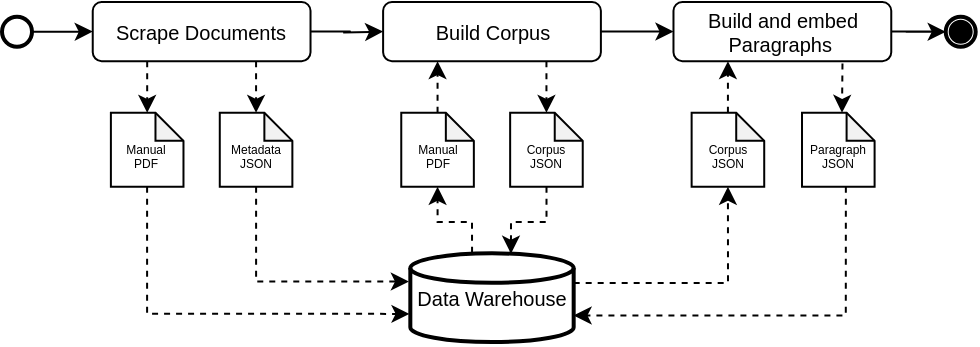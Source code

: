 <mxfile version="14.9.6" type="device"><diagram id="C5RBs43oDa-KdzZeNtuy" name="Page-1"><mxGraphModel dx="687" dy="391" grid="1" gridSize="10" guides="1" tooltips="1" connect="1" arrows="1" fold="1" page="1" pageScale="1" pageWidth="827" pageHeight="1169" math="0" shadow="0"><root><mxCell id="WIyWlLk6GJQsqaUBKTNV-0"/><mxCell id="WIyWlLk6GJQsqaUBKTNV-1" parent="WIyWlLk6GJQsqaUBKTNV-0"/><mxCell id="9Pn3v0TZCkBnifpOhc8W-12" style="edgeStyle=orthogonalEdgeStyle;rounded=0;orthogonalLoop=1;jettySize=auto;html=1;fontSize=9;fontColor=#000000;strokeColor=#000000;" edge="1" parent="WIyWlLk6GJQsqaUBKTNV-1" source="WIyWlLk6GJQsqaUBKTNV-3"><mxGeometry x="110" y="500" as="geometry"><mxPoint x="300.556" y="514.783" as="targetPoint"/></mxGeometry></mxCell><mxCell id="WIyWlLk6GJQsqaUBKTNV-3" value="Scrape Documents" style="rounded=1;whiteSpace=wrap;html=1;fontSize=10;glass=0;strokeWidth=1;shadow=0;strokeColor=#000000;fillColor=none;fontColor=#000000;" parent="WIyWlLk6GJQsqaUBKTNV-1" vertex="1"><mxGeometry x="155.37" y="500" width="108.889" height="29.565" as="geometry"/></mxCell><mxCell id="WIyWlLk6GJQsqaUBKTNV-7" value="Build Corpus" style="rounded=1;whiteSpace=wrap;html=1;fontSize=10;glass=0;strokeWidth=1;shadow=0;strokeColor=#000000;fillColor=none;fontColor=#000000;" parent="WIyWlLk6GJQsqaUBKTNV-1" vertex="1"><mxGeometry x="300.556" y="500" width="108.889" height="29.565" as="geometry"/></mxCell><mxCell id="WIyWlLk6GJQsqaUBKTNV-12" value="Build and embed Paragraphs&amp;nbsp;" style="rounded=1;whiteSpace=wrap;html=1;fontSize=10;glass=0;strokeWidth=1;shadow=0;strokeColor=#000000;fillColor=none;fontColor=#000000;" parent="WIyWlLk6GJQsqaUBKTNV-1" vertex="1"><mxGeometry x="445.741" y="500" width="108.889" height="29.565" as="geometry"/></mxCell><mxCell id="9Pn3v0TZCkBnifpOhc8W-14" style="edgeStyle=orthogonalEdgeStyle;rounded=0;orthogonalLoop=1;jettySize=auto;html=1;entryX=0;entryY=0.5;entryDx=0;entryDy=0;fontSize=9;fontColor=#000000;strokeColor=#000000;" edge="1" parent="WIyWlLk6GJQsqaUBKTNV-1" source="WIyWlLk6GJQsqaUBKTNV-7" target="WIyWlLk6GJQsqaUBKTNV-12"><mxGeometry x="110" y="500" as="geometry"/></mxCell><mxCell id="9Pn3v0TZCkBnifpOhc8W-6" style="edgeStyle=orthogonalEdgeStyle;rounded=0;orthogonalLoop=1;jettySize=auto;html=1;entryX=0;entryY=0.5;entryDx=0;entryDy=0;fontColor=#000000;strokeColor=#000000;" edge="1" parent="WIyWlLk6GJQsqaUBKTNV-1" source="9Pn3v0TZCkBnifpOhc8W-5" target="WIyWlLk6GJQsqaUBKTNV-3"><mxGeometry x="110" y="500" as="geometry"/></mxCell><mxCell id="9Pn3v0TZCkBnifpOhc8W-5" value="" style="strokeWidth=2;html=1;shape=mxgraph.flowchart.start_2;whiteSpace=wrap;fontColor=#000000;fillColor=none;strokeColor=#000000;" vertex="1" parent="WIyWlLk6GJQsqaUBKTNV-1"><mxGeometry x="110" y="507.391" width="15" height="15" as="geometry"/></mxCell><mxCell id="9Pn3v0TZCkBnifpOhc8W-7" value="&lt;font style=&quot;font-size: 10px&quot;&gt;Data Warehouse&lt;/font&gt;" style="strokeWidth=2;html=1;shape=mxgraph.flowchart.database;whiteSpace=wrap;fontColor=#000000;fillColor=none;strokeColor=#000000;" vertex="1" parent="WIyWlLk6GJQsqaUBKTNV-1"><mxGeometry x="314.167" y="625.652" width="81.667" height="44.348" as="geometry"/></mxCell><mxCell id="9Pn3v0TZCkBnifpOhc8W-37" style="edgeStyle=orthogonalEdgeStyle;rounded=0;orthogonalLoop=1;jettySize=auto;html=1;entryX=-0.005;entryY=0.683;entryDx=0;entryDy=0;entryPerimeter=0;dashed=1;fontSize=9;fontColor=#000000;strokeColor=#000000;" edge="1" parent="WIyWlLk6GJQsqaUBKTNV-1" source="9Pn3v0TZCkBnifpOhc8W-8" target="9Pn3v0TZCkBnifpOhc8W-7"><mxGeometry x="110" y="500" as="geometry"><Array as="points"><mxPoint x="182.593" y="655.957"/></Array></mxGeometry></mxCell><mxCell id="9Pn3v0TZCkBnifpOhc8W-8" value="&lt;br&gt;Manual&lt;br style=&quot;font-size: 6px&quot;&gt;PDF" style="shape=note;whiteSpace=wrap;html=1;backgroundOutline=1;darkOpacity=0.05;fontColor=#000000;strokeColor=#000000;fillColor=none;size=14;fontSize=6;" vertex="1" parent="WIyWlLk6GJQsqaUBKTNV-1"><mxGeometry x="164.444" y="555.435" width="36.296" height="36.957" as="geometry"/></mxCell><mxCell id="9Pn3v0TZCkBnifpOhc8W-21" style="edgeStyle=orthogonalEdgeStyle;rounded=0;orthogonalLoop=1;jettySize=auto;html=1;exitX=0.25;exitY=1;exitDx=0;exitDy=0;entryX=0.5;entryY=0;entryDx=0;entryDy=0;entryPerimeter=0;fontSize=9;fontColor=#000000;strokeColor=#000000;dashed=1;" edge="1" parent="WIyWlLk6GJQsqaUBKTNV-1" source="WIyWlLk6GJQsqaUBKTNV-3" target="9Pn3v0TZCkBnifpOhc8W-8"><mxGeometry x="110" y="500" as="geometry"/></mxCell><mxCell id="9Pn3v0TZCkBnifpOhc8W-38" style="edgeStyle=orthogonalEdgeStyle;rounded=0;orthogonalLoop=1;jettySize=auto;html=1;entryX=-0.009;entryY=0.319;entryDx=0;entryDy=0;entryPerimeter=0;dashed=1;fontSize=9;fontColor=#000000;strokeColor=#000000;" edge="1" parent="WIyWlLk6GJQsqaUBKTNV-1" source="9Pn3v0TZCkBnifpOhc8W-10" target="9Pn3v0TZCkBnifpOhc8W-7"><mxGeometry x="110" y="500" as="geometry"><Array as="points"><mxPoint x="237.037" y="639.696"/></Array></mxGeometry></mxCell><mxCell id="9Pn3v0TZCkBnifpOhc8W-10" value="&lt;br&gt;Metadata&lt;br style=&quot;font-size: 6px&quot;&gt;JSON" style="shape=note;whiteSpace=wrap;html=1;backgroundOutline=1;darkOpacity=0.05;fontColor=#000000;strokeColor=#000000;fillColor=none;size=14;fontSize=6;" vertex="1" parent="WIyWlLk6GJQsqaUBKTNV-1"><mxGeometry x="218.889" y="555.435" width="36.296" height="36.957" as="geometry"/></mxCell><mxCell id="9Pn3v0TZCkBnifpOhc8W-23" style="edgeStyle=orthogonalEdgeStyle;rounded=0;orthogonalLoop=1;jettySize=auto;html=1;exitX=0.75;exitY=1;exitDx=0;exitDy=0;entryX=0.5;entryY=0;entryDx=0;entryDy=0;entryPerimeter=0;dashed=1;fontSize=9;fontColor=#000000;strokeColor=#000000;" edge="1" parent="WIyWlLk6GJQsqaUBKTNV-1" source="WIyWlLk6GJQsqaUBKTNV-3" target="9Pn3v0TZCkBnifpOhc8W-10"><mxGeometry x="110" y="500" as="geometry"/></mxCell><mxCell id="9Pn3v0TZCkBnifpOhc8W-30" style="edgeStyle=orthogonalEdgeStyle;rounded=0;orthogonalLoop=1;jettySize=auto;html=1;exitX=0.5;exitY=0;exitDx=0;exitDy=0;exitPerimeter=0;entryX=0.25;entryY=1;entryDx=0;entryDy=0;dashed=1;fontSize=9;fontColor=#000000;strokeColor=#000000;" edge="1" parent="WIyWlLk6GJQsqaUBKTNV-1" source="9Pn3v0TZCkBnifpOhc8W-13" target="WIyWlLk6GJQsqaUBKTNV-7"><mxGeometry x="110" y="500" as="geometry"/></mxCell><mxCell id="9Pn3v0TZCkBnifpOhc8W-13" value="&lt;br&gt;Manual&lt;br style=&quot;font-size: 6px&quot;&gt;PDF" style="shape=note;whiteSpace=wrap;html=1;backgroundOutline=1;darkOpacity=0.05;fontColor=#000000;strokeColor=#000000;fillColor=none;size=14;fontSize=6;" vertex="1" parent="WIyWlLk6GJQsqaUBKTNV-1"><mxGeometry x="309.63" y="555.435" width="36.296" height="36.957" as="geometry"/></mxCell><mxCell id="9Pn3v0TZCkBnifpOhc8W-29" style="edgeStyle=orthogonalEdgeStyle;rounded=0;orthogonalLoop=1;jettySize=auto;html=1;entryX=0.5;entryY=1;entryDx=0;entryDy=0;entryPerimeter=0;dashed=1;fontSize=9;fontColor=#000000;strokeColor=#000000;exitX=0.378;exitY=-0.006;exitDx=0;exitDy=0;exitPerimeter=0;" edge="1" parent="WIyWlLk6GJQsqaUBKTNV-1" source="9Pn3v0TZCkBnifpOhc8W-7" target="9Pn3v0TZCkBnifpOhc8W-13"><mxGeometry x="110" y="500" as="geometry"><Array as="points"><mxPoint x="345" y="610"/><mxPoint x="328" y="610"/></Array></mxGeometry></mxCell><mxCell id="9Pn3v0TZCkBnifpOhc8W-31" style="edgeStyle=orthogonalEdgeStyle;rounded=0;orthogonalLoop=1;jettySize=auto;html=1;entryX=0.616;entryY=0.005;entryDx=0;entryDy=0;entryPerimeter=0;dashed=1;fontSize=9;fontColor=#000000;strokeColor=#000000;" edge="1" parent="WIyWlLk6GJQsqaUBKTNV-1" source="9Pn3v0TZCkBnifpOhc8W-15" target="9Pn3v0TZCkBnifpOhc8W-7"><mxGeometry x="110" y="500" as="geometry"><Array as="points"><mxPoint x="382" y="610"/><mxPoint x="365" y="610"/></Array></mxGeometry></mxCell><mxCell id="9Pn3v0TZCkBnifpOhc8W-15" value="&lt;br&gt;Corpus&lt;br style=&quot;font-size: 6px&quot;&gt;JSON" style="shape=note;whiteSpace=wrap;html=1;backgroundOutline=1;darkOpacity=0.05;fontColor=#000000;strokeColor=#000000;fillColor=none;size=14;fontSize=6;" vertex="1" parent="WIyWlLk6GJQsqaUBKTNV-1"><mxGeometry x="364.074" y="555.435" width="36.296" height="36.957" as="geometry"/></mxCell><mxCell id="9Pn3v0TZCkBnifpOhc8W-28" style="edgeStyle=orthogonalEdgeStyle;rounded=0;orthogonalLoop=1;jettySize=auto;html=1;exitX=0.75;exitY=1;exitDx=0;exitDy=0;entryX=0.5;entryY=0;entryDx=0;entryDy=0;entryPerimeter=0;dashed=1;fontSize=9;fontColor=#000000;strokeColor=#000000;" edge="1" parent="WIyWlLk6GJQsqaUBKTNV-1" source="WIyWlLk6GJQsqaUBKTNV-7" target="9Pn3v0TZCkBnifpOhc8W-15"><mxGeometry x="110" y="500" as="geometry"/></mxCell><mxCell id="9Pn3v0TZCkBnifpOhc8W-33" style="edgeStyle=orthogonalEdgeStyle;rounded=0;orthogonalLoop=1;jettySize=auto;html=1;exitX=0.5;exitY=0;exitDx=0;exitDy=0;exitPerimeter=0;entryX=0.25;entryY=1;entryDx=0;entryDy=0;dashed=1;fontSize=9;fontColor=#000000;strokeColor=#000000;" edge="1" parent="WIyWlLk6GJQsqaUBKTNV-1" source="9Pn3v0TZCkBnifpOhc8W-16" target="WIyWlLk6GJQsqaUBKTNV-12"><mxGeometry x="110" y="500" as="geometry"/></mxCell><mxCell id="9Pn3v0TZCkBnifpOhc8W-16" value="&lt;br&gt;Corpus&lt;br style=&quot;font-size: 6px&quot;&gt;JSON" style="shape=note;whiteSpace=wrap;html=1;backgroundOutline=1;darkOpacity=0.05;fontColor=#000000;strokeColor=#000000;fillColor=none;size=14;fontSize=6;" vertex="1" parent="WIyWlLk6GJQsqaUBKTNV-1"><mxGeometry x="454.815" y="555.435" width="36.296" height="36.957" as="geometry"/></mxCell><mxCell id="9Pn3v0TZCkBnifpOhc8W-32" style="edgeStyle=orthogonalEdgeStyle;rounded=0;orthogonalLoop=1;jettySize=auto;html=1;entryX=0.5;entryY=1;entryDx=0;entryDy=0;entryPerimeter=0;dashed=1;fontSize=9;fontColor=#000000;strokeColor=#000000;" edge="1" parent="WIyWlLk6GJQsqaUBKTNV-1" source="9Pn3v0TZCkBnifpOhc8W-7" target="9Pn3v0TZCkBnifpOhc8W-16"><mxGeometry x="110" y="500" as="geometry"><Array as="points"><mxPoint x="472.963" y="640.435"/></Array></mxGeometry></mxCell><mxCell id="9Pn3v0TZCkBnifpOhc8W-35" style="edgeStyle=orthogonalEdgeStyle;rounded=0;orthogonalLoop=1;jettySize=auto;html=1;entryX=0.999;entryY=0.695;entryDx=0;entryDy=0;entryPerimeter=0;dashed=1;fontSize=9;fontColor=#000000;strokeColor=#000000;" edge="1" parent="WIyWlLk6GJQsqaUBKTNV-1" target="9Pn3v0TZCkBnifpOhc8W-7"><mxGeometry x="110" y="500" as="geometry"><mxPoint x="531.933" y="592.39" as="sourcePoint"/><Array as="points"><mxPoint x="531.944" y="656.696"/><mxPoint x="395.833" y="656.696"/></Array></mxGeometry></mxCell><mxCell id="9Pn3v0TZCkBnifpOhc8W-34" style="edgeStyle=orthogonalEdgeStyle;rounded=0;orthogonalLoop=1;jettySize=auto;html=1;exitX=0.776;exitY=1.039;exitDx=0;exitDy=0;entryX=0.5;entryY=0;entryDx=0;entryDy=0;entryPerimeter=0;dashed=1;fontSize=9;fontColor=#000000;strokeColor=#000000;exitPerimeter=0;" edge="1" parent="WIyWlLk6GJQsqaUBKTNV-1" source="WIyWlLk6GJQsqaUBKTNV-12"><mxGeometry x="110" y="500" as="geometry"><mxPoint x="530" y="555.43" as="targetPoint"/></mxGeometry></mxCell><mxCell id="9Pn3v0TZCkBnifpOhc8W-18" value="" style="strokeWidth=2;html=1;shape=mxgraph.flowchart.start_2;whiteSpace=wrap;fontColor=#000000;fillColor=none;strokeColor=#000000;" vertex="1" parent="WIyWlLk6GJQsqaUBKTNV-1"><mxGeometry x="581.852" y="507.391" width="15" height="15" as="geometry"/></mxCell><mxCell id="9Pn3v0TZCkBnifpOhc8W-19" style="edgeStyle=orthogonalEdgeStyle;rounded=0;orthogonalLoop=1;jettySize=auto;html=1;entryX=0;entryY=0.5;entryDx=0;entryDy=0;entryPerimeter=0;fontSize=9;fontColor=#000000;strokeColor=#000000;" edge="1" parent="WIyWlLk6GJQsqaUBKTNV-1" source="WIyWlLk6GJQsqaUBKTNV-12" target="9Pn3v0TZCkBnifpOhc8W-18"><mxGeometry x="110" y="500" as="geometry"/></mxCell><mxCell id="9Pn3v0TZCkBnifpOhc8W-20" value="" style="strokeWidth=2;html=1;shape=mxgraph.flowchart.start_2;whiteSpace=wrap;fontColor=#000000;strokeColor=#000000;fillColor=#000000;" vertex="1" parent="WIyWlLk6GJQsqaUBKTNV-1"><mxGeometry x="584.35" y="509.89" width="10" height="10" as="geometry"/></mxCell><mxCell id="9Pn3v0TZCkBnifpOhc8W-40" value="&lt;br&gt;Paragraph&lt;br&gt;JSON" style="shape=note;whiteSpace=wrap;html=1;backgroundOutline=1;darkOpacity=0.05;fontColor=#000000;strokeColor=#000000;fillColor=none;size=14;fontSize=6;" vertex="1" parent="WIyWlLk6GJQsqaUBKTNV-1"><mxGeometry x="510.005" y="555.435" width="36.296" height="36.957" as="geometry"/></mxCell></root></mxGraphModel></diagram></mxfile>